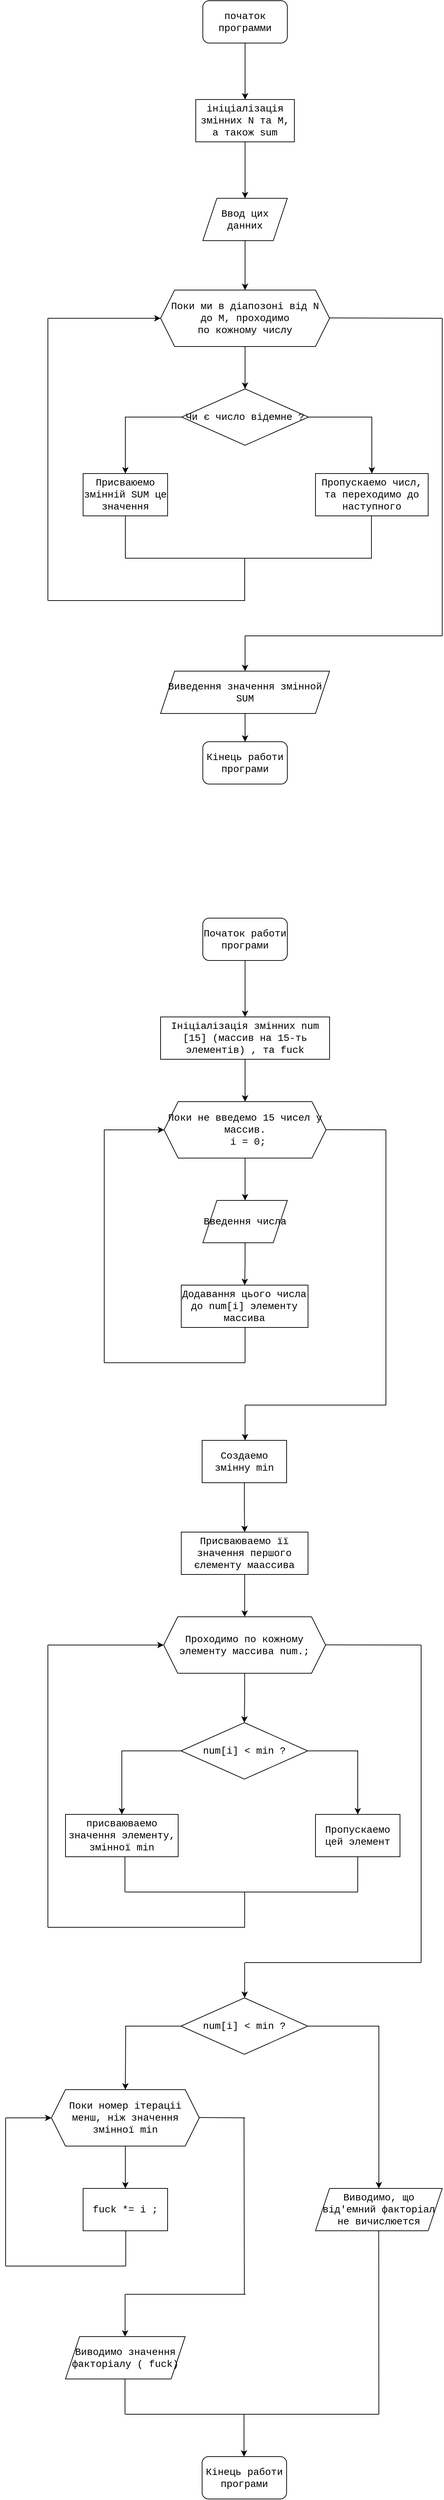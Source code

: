 <mxfile version="23.1.1" type="device">
  <diagram name="Страница — 1" id="wP6SJ1X5OSFiQWKwmrdO">
    <mxGraphModel dx="4780" dy="2600" grid="1" gridSize="10" guides="1" tooltips="1" connect="1" arrows="1" fold="1" page="1" pageScale="1" pageWidth="827" pageHeight="1169" math="0" shadow="0">
      <root>
        <mxCell id="0" />
        <mxCell id="1" parent="0" />
        <mxCell id="Vqu_b_UxoVGh4Q0MeMV1-3" value="" style="edgeStyle=orthogonalEdgeStyle;rounded=0;orthogonalLoop=1;jettySize=auto;html=1;fontSize=14;fontFamily=Courier New;" edge="1" parent="1" source="Vqu_b_UxoVGh4Q0MeMV1-1" target="Vqu_b_UxoVGh4Q0MeMV1-2">
          <mxGeometry relative="1" as="geometry" />
        </mxCell>
        <mxCell id="Vqu_b_UxoVGh4Q0MeMV1-1" value="початок программи&lt;br style=&quot;font-size: 14px;&quot;&gt;" style="rounded=1;whiteSpace=wrap;html=1;fontSize=14;fontFamily=Courier New;" vertex="1" parent="1">
          <mxGeometry x="340" y="40" width="120" height="60" as="geometry" />
        </mxCell>
        <mxCell id="Vqu_b_UxoVGh4Q0MeMV1-5" value="" style="edgeStyle=orthogonalEdgeStyle;rounded=0;orthogonalLoop=1;jettySize=auto;html=1;fontSize=14;fontFamily=Courier New;" edge="1" parent="1" source="Vqu_b_UxoVGh4Q0MeMV1-2" target="Vqu_b_UxoVGh4Q0MeMV1-4">
          <mxGeometry relative="1" as="geometry" />
        </mxCell>
        <mxCell id="Vqu_b_UxoVGh4Q0MeMV1-2" value="ініціалізація змінних N та M, а також sum" style="rounded=0;whiteSpace=wrap;html=1;fontSize=14;fontFamily=Courier New;" vertex="1" parent="1">
          <mxGeometry x="330" y="180" width="140" height="60" as="geometry" />
        </mxCell>
        <mxCell id="Vqu_b_UxoVGh4Q0MeMV1-8" value="" style="edgeStyle=orthogonalEdgeStyle;rounded=0;orthogonalLoop=1;jettySize=auto;html=1;fontSize=14;fontFamily=Courier New;" edge="1" parent="1" source="Vqu_b_UxoVGh4Q0MeMV1-4" target="Vqu_b_UxoVGh4Q0MeMV1-7">
          <mxGeometry relative="1" as="geometry" />
        </mxCell>
        <mxCell id="Vqu_b_UxoVGh4Q0MeMV1-4" value="Ввод цих данних" style="shape=parallelogram;perimeter=parallelogramPerimeter;whiteSpace=wrap;html=1;fixedSize=1;fontSize=14;fontFamily=Courier New;" vertex="1" parent="1">
          <mxGeometry x="340" y="320" width="120" height="60" as="geometry" />
        </mxCell>
        <mxCell id="Vqu_b_UxoVGh4Q0MeMV1-10" value="" style="edgeStyle=orthogonalEdgeStyle;rounded=0;orthogonalLoop=1;jettySize=auto;html=1;fontSize=14;fontFamily=Courier New;" edge="1" parent="1" source="Vqu_b_UxoVGh4Q0MeMV1-7" target="Vqu_b_UxoVGh4Q0MeMV1-9">
          <mxGeometry relative="1" as="geometry" />
        </mxCell>
        <mxCell id="Vqu_b_UxoVGh4Q0MeMV1-7" value="Поки ми в діапозоні від N &lt;br&gt;до M, проходимо &lt;br&gt;по кожному числу" style="shape=hexagon;perimeter=hexagonPerimeter2;whiteSpace=wrap;html=1;fixedSize=1;fontSize=14;fontFamily=Courier New;" vertex="1" parent="1">
          <mxGeometry x="280" y="450" width="240" height="80" as="geometry" />
        </mxCell>
        <mxCell id="Vqu_b_UxoVGh4Q0MeMV1-12" value="" style="edgeStyle=orthogonalEdgeStyle;rounded=0;orthogonalLoop=1;jettySize=auto;html=1;fontSize=14;fontFamily=Courier New;" edge="1" parent="1" source="Vqu_b_UxoVGh4Q0MeMV1-9" target="Vqu_b_UxoVGh4Q0MeMV1-11">
          <mxGeometry relative="1" as="geometry" />
        </mxCell>
        <mxCell id="Vqu_b_UxoVGh4Q0MeMV1-14" value="" style="edgeStyle=orthogonalEdgeStyle;rounded=0;orthogonalLoop=1;jettySize=auto;html=1;fontSize=14;fontFamily=Courier New;" edge="1" parent="1" source="Vqu_b_UxoVGh4Q0MeMV1-9" target="Vqu_b_UxoVGh4Q0MeMV1-13">
          <mxGeometry relative="1" as="geometry" />
        </mxCell>
        <mxCell id="Vqu_b_UxoVGh4Q0MeMV1-9" value="Чи є число відемне ?" style="rhombus;whiteSpace=wrap;html=1;fontSize=14;fontFamily=Courier New;" vertex="1" parent="1">
          <mxGeometry x="310" y="590" width="180" height="80" as="geometry" />
        </mxCell>
        <mxCell id="Vqu_b_UxoVGh4Q0MeMV1-11" value="Присваюемо змінній SUM це значення" style="rounded=0;whiteSpace=wrap;html=1;fontSize=14;fontFamily=Courier New;" vertex="1" parent="1">
          <mxGeometry x="170" y="710" width="120" height="60" as="geometry" />
        </mxCell>
        <mxCell id="Vqu_b_UxoVGh4Q0MeMV1-13" value="Пропускаемо числ, та переходимо до наступного" style="rounded=0;whiteSpace=wrap;html=1;fontSize=14;fontFamily=Courier New;" vertex="1" parent="1">
          <mxGeometry x="500" y="710" width="160" height="60" as="geometry" />
        </mxCell>
        <mxCell id="Vqu_b_UxoVGh4Q0MeMV1-16" value="" style="endArrow=none;html=1;rounded=0;entryX=0.5;entryY=1;entryDx=0;entryDy=0;fontSize=14;fontFamily=Courier New;" edge="1" parent="1" target="Vqu_b_UxoVGh4Q0MeMV1-11">
          <mxGeometry width="50" height="50" relative="1" as="geometry">
            <mxPoint x="230" y="830" as="sourcePoint" />
            <mxPoint x="320" y="810" as="targetPoint" />
          </mxGeometry>
        </mxCell>
        <mxCell id="Vqu_b_UxoVGh4Q0MeMV1-17" value="" style="endArrow=none;html=1;rounded=0;entryX=0.5;entryY=1;entryDx=0;entryDy=0;fontSize=14;fontFamily=Courier New;" edge="1" parent="1">
          <mxGeometry width="50" height="50" relative="1" as="geometry">
            <mxPoint x="579.47" y="830" as="sourcePoint" />
            <mxPoint x="579.47" y="770" as="targetPoint" />
          </mxGeometry>
        </mxCell>
        <mxCell id="Vqu_b_UxoVGh4Q0MeMV1-18" value="" style="endArrow=none;html=1;rounded=0;fontSize=14;fontFamily=Courier New;" edge="1" parent="1">
          <mxGeometry width="50" height="50" relative="1" as="geometry">
            <mxPoint x="230" y="830" as="sourcePoint" />
            <mxPoint x="580" y="830" as="targetPoint" />
          </mxGeometry>
        </mxCell>
        <mxCell id="Vqu_b_UxoVGh4Q0MeMV1-19" value="" style="endArrow=none;html=1;rounded=0;entryX=0.5;entryY=1;entryDx=0;entryDy=0;fontSize=14;fontFamily=Courier New;" edge="1" parent="1">
          <mxGeometry width="50" height="50" relative="1" as="geometry">
            <mxPoint x="399.5" y="890" as="sourcePoint" />
            <mxPoint x="399.5" y="830" as="targetPoint" />
          </mxGeometry>
        </mxCell>
        <mxCell id="Vqu_b_UxoVGh4Q0MeMV1-20" value="" style="endArrow=none;html=1;rounded=0;fontSize=14;fontFamily=Courier New;" edge="1" parent="1">
          <mxGeometry width="50" height="50" relative="1" as="geometry">
            <mxPoint x="120" y="890" as="sourcePoint" />
            <mxPoint x="400" y="890" as="targetPoint" />
          </mxGeometry>
        </mxCell>
        <mxCell id="Vqu_b_UxoVGh4Q0MeMV1-21" value="" style="endArrow=none;html=1;rounded=0;fontSize=14;fontFamily=Courier New;" edge="1" parent="1">
          <mxGeometry width="50" height="50" relative="1" as="geometry">
            <mxPoint x="120" y="890" as="sourcePoint" />
            <mxPoint x="120" y="490" as="targetPoint" />
          </mxGeometry>
        </mxCell>
        <mxCell id="Vqu_b_UxoVGh4Q0MeMV1-22" value="" style="endArrow=classic;html=1;rounded=0;entryX=0;entryY=0.5;entryDx=0;entryDy=0;fontSize=14;fontFamily=Courier New;" edge="1" parent="1" target="Vqu_b_UxoVGh4Q0MeMV1-7">
          <mxGeometry width="50" height="50" relative="1" as="geometry">
            <mxPoint x="120" y="490" as="sourcePoint" />
            <mxPoint x="220" y="390" as="targetPoint" />
          </mxGeometry>
        </mxCell>
        <mxCell id="Vqu_b_UxoVGh4Q0MeMV1-24" value="" style="endArrow=none;html=1;rounded=0;fontSize=14;fontFamily=Courier New;" edge="1" parent="1">
          <mxGeometry width="50" height="50" relative="1" as="geometry">
            <mxPoint x="520" y="489.5" as="sourcePoint" />
            <mxPoint x="680" y="490" as="targetPoint" />
          </mxGeometry>
        </mxCell>
        <mxCell id="Vqu_b_UxoVGh4Q0MeMV1-25" value="" style="endArrow=none;html=1;rounded=0;fontSize=14;fontFamily=Courier New;" edge="1" parent="1">
          <mxGeometry width="50" height="50" relative="1" as="geometry">
            <mxPoint x="680" y="940" as="sourcePoint" />
            <mxPoint x="680" y="490" as="targetPoint" />
          </mxGeometry>
        </mxCell>
        <mxCell id="Vqu_b_UxoVGh4Q0MeMV1-26" value="" style="endArrow=none;html=1;rounded=0;fontSize=14;fontFamily=Courier New;" edge="1" parent="1">
          <mxGeometry width="50" height="50" relative="1" as="geometry">
            <mxPoint x="400" y="940" as="sourcePoint" />
            <mxPoint x="680" y="940" as="targetPoint" />
          </mxGeometry>
        </mxCell>
        <mxCell id="Vqu_b_UxoVGh4Q0MeMV1-27" value="" style="endArrow=classic;html=1;rounded=0;fontSize=14;fontFamily=Courier New;" edge="1" parent="1">
          <mxGeometry width="50" height="50" relative="1" as="geometry">
            <mxPoint x="400" y="940" as="sourcePoint" />
            <mxPoint x="400" y="990" as="targetPoint" />
          </mxGeometry>
        </mxCell>
        <mxCell id="Vqu_b_UxoVGh4Q0MeMV1-30" value="" style="edgeStyle=orthogonalEdgeStyle;rounded=0;orthogonalLoop=1;jettySize=auto;html=1;fontSize=14;fontFamily=Courier New;" edge="1" parent="1" source="Vqu_b_UxoVGh4Q0MeMV1-28" target="Vqu_b_UxoVGh4Q0MeMV1-29">
          <mxGeometry relative="1" as="geometry" />
        </mxCell>
        <mxCell id="Vqu_b_UxoVGh4Q0MeMV1-28" value="Виведення значення змінной SUM" style="shape=parallelogram;perimeter=parallelogramPerimeter;whiteSpace=wrap;html=1;fixedSize=1;fontSize=14;fontFamily=Courier New;" vertex="1" parent="1">
          <mxGeometry x="280" y="990" width="240" height="60" as="geometry" />
        </mxCell>
        <mxCell id="Vqu_b_UxoVGh4Q0MeMV1-29" value="Кінець работи програми" style="rounded=1;whiteSpace=wrap;html=1;fontSize=14;fontFamily=Courier New;" vertex="1" parent="1">
          <mxGeometry x="340" y="1090" width="120" height="60" as="geometry" />
        </mxCell>
        <mxCell id="Vqu_b_UxoVGh4Q0MeMV1-120" value="" style="edgeStyle=orthogonalEdgeStyle;rounded=0;orthogonalLoop=1;jettySize=auto;html=1;fontSize=14;fontFamily=Courier New;" edge="1" parent="1" source="Vqu_b_UxoVGh4Q0MeMV1-121" target="Vqu_b_UxoVGh4Q0MeMV1-123">
          <mxGeometry relative="1" as="geometry" />
        </mxCell>
        <mxCell id="Vqu_b_UxoVGh4Q0MeMV1-121" value="Початок работи програми" style="rounded=1;whiteSpace=wrap;html=1;fontSize=14;fontFamily=Courier New;" vertex="1" parent="1">
          <mxGeometry x="340" y="1340" width="120" height="60" as="geometry" />
        </mxCell>
        <mxCell id="Vqu_b_UxoVGh4Q0MeMV1-122" value="" style="edgeStyle=orthogonalEdgeStyle;rounded=0;orthogonalLoop=1;jettySize=auto;html=1;fontSize=14;fontFamily=Courier New;" edge="1" parent="1" source="Vqu_b_UxoVGh4Q0MeMV1-123" target="Vqu_b_UxoVGh4Q0MeMV1-125">
          <mxGeometry relative="1" as="geometry" />
        </mxCell>
        <mxCell id="Vqu_b_UxoVGh4Q0MeMV1-123" value="Ініціалізація змінних num [15] (массив на 15-ть элементів) , та fuck" style="rounded=0;whiteSpace=wrap;html=1;fontSize=14;fontFamily=Courier New;" vertex="1" parent="1">
          <mxGeometry x="280" y="1480" width="240" height="60" as="geometry" />
        </mxCell>
        <mxCell id="Vqu_b_UxoVGh4Q0MeMV1-124" value="" style="edgeStyle=orthogonalEdgeStyle;rounded=0;orthogonalLoop=1;jettySize=auto;html=1;fontSize=14;fontFamily=Courier New;" edge="1" parent="1" source="Vqu_b_UxoVGh4Q0MeMV1-125" target="Vqu_b_UxoVGh4Q0MeMV1-127">
          <mxGeometry relative="1" as="geometry" />
        </mxCell>
        <mxCell id="Vqu_b_UxoVGh4Q0MeMV1-125" value="Поки не введемо 15 чисел у массив.&lt;br style=&quot;font-size: 14px;&quot;&gt;&amp;nbsp;i = 0;" style="shape=hexagon;perimeter=hexagonPerimeter2;whiteSpace=wrap;html=1;fixedSize=1;fontSize=14;fontFamily=Courier New;" vertex="1" parent="1">
          <mxGeometry x="285" y="1600" width="230" height="80" as="geometry" />
        </mxCell>
        <mxCell id="Vqu_b_UxoVGh4Q0MeMV1-126" value="" style="edgeStyle=orthogonalEdgeStyle;rounded=0;orthogonalLoop=1;jettySize=auto;html=1;fontSize=14;fontFamily=Courier New;" edge="1" parent="1" source="Vqu_b_UxoVGh4Q0MeMV1-127" target="Vqu_b_UxoVGh4Q0MeMV1-128">
          <mxGeometry relative="1" as="geometry" />
        </mxCell>
        <mxCell id="Vqu_b_UxoVGh4Q0MeMV1-127" value="Введення числа" style="shape=parallelogram;perimeter=parallelogramPerimeter;whiteSpace=wrap;html=1;fixedSize=1;fontSize=14;fontFamily=Courier New;" vertex="1" parent="1">
          <mxGeometry x="340" y="1740" width="120" height="60" as="geometry" />
        </mxCell>
        <mxCell id="Vqu_b_UxoVGh4Q0MeMV1-128" value="Додавання цього числа до num[i] элементу массива" style="rounded=0;whiteSpace=wrap;html=1;fontSize=14;fontFamily=Courier New;" vertex="1" parent="1">
          <mxGeometry x="309.41" y="1860" width="180" height="60" as="geometry" />
        </mxCell>
        <mxCell id="Vqu_b_UxoVGh4Q0MeMV1-129" value="" style="endArrow=none;html=1;rounded=0;entryX=0.5;entryY=1;entryDx=0;entryDy=0;fontSize=14;fontFamily=Courier New;" edge="1" parent="1">
          <mxGeometry width="50" height="50" relative="1" as="geometry">
            <mxPoint x="400" y="1970" as="sourcePoint" />
            <mxPoint x="400" y="1920" as="targetPoint" />
          </mxGeometry>
        </mxCell>
        <mxCell id="Vqu_b_UxoVGh4Q0MeMV1-130" value="" style="endArrow=none;html=1;rounded=0;fontSize=14;fontFamily=Courier New;" edge="1" parent="1">
          <mxGeometry width="50" height="50" relative="1" as="geometry">
            <mxPoint x="200" y="1970" as="sourcePoint" />
            <mxPoint x="400" y="1970" as="targetPoint" />
          </mxGeometry>
        </mxCell>
        <mxCell id="Vqu_b_UxoVGh4Q0MeMV1-131" value="" style="endArrow=none;html=1;rounded=0;fontSize=14;fontFamily=Courier New;" edge="1" parent="1">
          <mxGeometry width="50" height="50" relative="1" as="geometry">
            <mxPoint x="200" y="1970" as="sourcePoint" />
            <mxPoint x="200" y="1640" as="targetPoint" />
          </mxGeometry>
        </mxCell>
        <mxCell id="Vqu_b_UxoVGh4Q0MeMV1-132" value="" style="endArrow=classic;html=1;rounded=0;entryX=0;entryY=0.5;entryDx=0;entryDy=0;fontSize=14;fontFamily=Courier New;" edge="1" parent="1" target="Vqu_b_UxoVGh4Q0MeMV1-125">
          <mxGeometry width="50" height="50" relative="1" as="geometry">
            <mxPoint x="200" y="1640" as="sourcePoint" />
            <mxPoint x="270" y="1570" as="targetPoint" />
          </mxGeometry>
        </mxCell>
        <mxCell id="Vqu_b_UxoVGh4Q0MeMV1-133" value="" style="endArrow=none;html=1;rounded=0;fontSize=14;fontFamily=Courier New;" edge="1" parent="1">
          <mxGeometry width="50" height="50" relative="1" as="geometry">
            <mxPoint x="515" y="1639.76" as="sourcePoint" />
            <mxPoint x="600" y="1640" as="targetPoint" />
          </mxGeometry>
        </mxCell>
        <mxCell id="Vqu_b_UxoVGh4Q0MeMV1-134" value="" style="endArrow=none;html=1;rounded=0;fontSize=14;fontFamily=Courier New;" edge="1" parent="1">
          <mxGeometry width="50" height="50" relative="1" as="geometry">
            <mxPoint x="600" y="2030" as="sourcePoint" />
            <mxPoint x="600" y="1640" as="targetPoint" />
          </mxGeometry>
        </mxCell>
        <mxCell id="Vqu_b_UxoVGh4Q0MeMV1-135" value="" style="endArrow=none;html=1;rounded=0;fontSize=14;fontFamily=Courier New;" edge="1" parent="1">
          <mxGeometry width="50" height="50" relative="1" as="geometry">
            <mxPoint x="400" y="2030" as="sourcePoint" />
            <mxPoint x="600" y="2030" as="targetPoint" />
          </mxGeometry>
        </mxCell>
        <mxCell id="Vqu_b_UxoVGh4Q0MeMV1-136" value="" style="endArrow=classic;html=1;rounded=0;fontSize=14;fontFamily=Courier New;" edge="1" parent="1">
          <mxGeometry width="50" height="50" relative="1" as="geometry">
            <mxPoint x="400" y="2030" as="sourcePoint" />
            <mxPoint x="400" y="2080" as="targetPoint" />
          </mxGeometry>
        </mxCell>
        <mxCell id="Vqu_b_UxoVGh4Q0MeMV1-137" value="" style="edgeStyle=orthogonalEdgeStyle;rounded=0;orthogonalLoop=1;jettySize=auto;html=1;fontSize=14;fontFamily=Courier New;" edge="1" parent="1" source="Vqu_b_UxoVGh4Q0MeMV1-138" target="Vqu_b_UxoVGh4Q0MeMV1-151">
          <mxGeometry relative="1" as="geometry" />
        </mxCell>
        <mxCell id="Vqu_b_UxoVGh4Q0MeMV1-138" value="Проходимо по кожному элементу массива num.;" style="shape=hexagon;perimeter=hexagonPerimeter2;whiteSpace=wrap;html=1;fixedSize=1;fontSize=14;fontFamily=Courier New;" vertex="1" parent="1">
          <mxGeometry x="284.41" y="2330" width="230" height="80" as="geometry" />
        </mxCell>
        <mxCell id="Vqu_b_UxoVGh4Q0MeMV1-139" value="присваюваемо значення элементу, змінної min" style="rounded=0;whiteSpace=wrap;html=1;fontSize=14;fontFamily=Courier New;" vertex="1" parent="1">
          <mxGeometry x="145" y="2610" width="160" height="60" as="geometry" />
        </mxCell>
        <mxCell id="Vqu_b_UxoVGh4Q0MeMV1-140" value="" style="endArrow=none;html=1;rounded=0;fontSize=14;fontFamily=Courier New;" edge="1" parent="1">
          <mxGeometry width="50" height="50" relative="1" as="geometry">
            <mxPoint x="120" y="2770" as="sourcePoint" />
            <mxPoint x="120" y="2370" as="targetPoint" />
          </mxGeometry>
        </mxCell>
        <mxCell id="Vqu_b_UxoVGh4Q0MeMV1-141" value="" style="endArrow=classic;html=1;rounded=0;entryX=0;entryY=0.5;entryDx=0;entryDy=0;fontSize=14;fontFamily=Courier New;" edge="1" parent="1" target="Vqu_b_UxoVGh4Q0MeMV1-138">
          <mxGeometry width="50" height="50" relative="1" as="geometry">
            <mxPoint x="120" y="2370" as="sourcePoint" />
            <mxPoint x="269.41" y="2300" as="targetPoint" />
          </mxGeometry>
        </mxCell>
        <mxCell id="Vqu_b_UxoVGh4Q0MeMV1-142" value="" style="endArrow=none;html=1;rounded=0;fontSize=14;fontFamily=Courier New;" edge="1" parent="1">
          <mxGeometry width="50" height="50" relative="1" as="geometry">
            <mxPoint x="514.41" y="2369.76" as="sourcePoint" />
            <mxPoint x="650" y="2370" as="targetPoint" />
          </mxGeometry>
        </mxCell>
        <mxCell id="Vqu_b_UxoVGh4Q0MeMV1-143" value="" style="endArrow=none;html=1;rounded=0;fontSize=14;fontFamily=Courier New;" edge="1" parent="1">
          <mxGeometry width="50" height="50" relative="1" as="geometry">
            <mxPoint x="650" y="2820" as="sourcePoint" />
            <mxPoint x="650" y="2370" as="targetPoint" />
          </mxGeometry>
        </mxCell>
        <mxCell id="Vqu_b_UxoVGh4Q0MeMV1-144" value="" style="endArrow=classic;html=1;rounded=0;fontSize=14;fontFamily=Courier New;" edge="1" parent="1">
          <mxGeometry width="50" height="50" relative="1" as="geometry">
            <mxPoint x="399.41" y="2820" as="sourcePoint" />
            <mxPoint x="399.41" y="2870" as="targetPoint" />
          </mxGeometry>
        </mxCell>
        <mxCell id="Vqu_b_UxoVGh4Q0MeMV1-145" value="" style="edgeStyle=orthogonalEdgeStyle;rounded=0;orthogonalLoop=1;jettySize=auto;html=1;fontSize=14;fontFamily=Courier New;" edge="1" parent="1" source="Vqu_b_UxoVGh4Q0MeMV1-146" target="Vqu_b_UxoVGh4Q0MeMV1-148">
          <mxGeometry relative="1" as="geometry" />
        </mxCell>
        <mxCell id="Vqu_b_UxoVGh4Q0MeMV1-146" value="Создаемо змінну min" style="rounded=0;whiteSpace=wrap;html=1;fontSize=14;fontFamily=Courier New;" vertex="1" parent="1">
          <mxGeometry x="339" y="2080" width="120" height="60" as="geometry" />
        </mxCell>
        <mxCell id="Vqu_b_UxoVGh4Q0MeMV1-147" value="" style="edgeStyle=orthogonalEdgeStyle;rounded=0;orthogonalLoop=1;jettySize=auto;html=1;fontSize=14;fontFamily=Courier New;" edge="1" parent="1" source="Vqu_b_UxoVGh4Q0MeMV1-148" target="Vqu_b_UxoVGh4Q0MeMV1-138">
          <mxGeometry relative="1" as="geometry" />
        </mxCell>
        <mxCell id="Vqu_b_UxoVGh4Q0MeMV1-148" value="Присваюваемо її значення першого єлементу маассива" style="rounded=0;whiteSpace=wrap;html=1;fontSize=14;fontFamily=Courier New;" vertex="1" parent="1">
          <mxGeometry x="309.41" y="2210" width="180" height="60" as="geometry" />
        </mxCell>
        <mxCell id="Vqu_b_UxoVGh4Q0MeMV1-149" value="" style="edgeStyle=orthogonalEdgeStyle;rounded=0;orthogonalLoop=1;jettySize=auto;html=1;fontSize=14;fontFamily=Courier New;" edge="1" parent="1" source="Vqu_b_UxoVGh4Q0MeMV1-151" target="Vqu_b_UxoVGh4Q0MeMV1-139">
          <mxGeometry relative="1" as="geometry" />
        </mxCell>
        <mxCell id="Vqu_b_UxoVGh4Q0MeMV1-150" value="" style="edgeStyle=orthogonalEdgeStyle;rounded=0;orthogonalLoop=1;jettySize=auto;html=1;fontSize=14;fontFamily=Courier New;" edge="1" parent="1" source="Vqu_b_UxoVGh4Q0MeMV1-151" target="Vqu_b_UxoVGh4Q0MeMV1-152">
          <mxGeometry relative="1" as="geometry" />
        </mxCell>
        <mxCell id="Vqu_b_UxoVGh4Q0MeMV1-151" value="num[i] &amp;lt; min ?" style="rhombus;whiteSpace=wrap;html=1;fontSize=14;fontFamily=Courier New;" vertex="1" parent="1">
          <mxGeometry x="309" y="2480" width="180" height="80" as="geometry" />
        </mxCell>
        <mxCell id="Vqu_b_UxoVGh4Q0MeMV1-152" value="Пропускаемо цей элемент" style="rounded=0;whiteSpace=wrap;html=1;fontSize=14;fontFamily=Courier New;" vertex="1" parent="1">
          <mxGeometry x="500" y="2610" width="120" height="60" as="geometry" />
        </mxCell>
        <mxCell id="Vqu_b_UxoVGh4Q0MeMV1-153" value="" style="endArrow=none;html=1;rounded=0;entryX=0.5;entryY=1;entryDx=0;entryDy=0;fontSize=14;fontFamily=Courier New;" edge="1" parent="1">
          <mxGeometry width="50" height="50" relative="1" as="geometry">
            <mxPoint x="560" y="2720" as="sourcePoint" />
            <mxPoint x="560" y="2670" as="targetPoint" />
          </mxGeometry>
        </mxCell>
        <mxCell id="Vqu_b_UxoVGh4Q0MeMV1-154" value="" style="endArrow=none;html=1;rounded=0;fontSize=14;fontFamily=Courier New;" edge="1" parent="1">
          <mxGeometry width="50" height="50" relative="1" as="geometry">
            <mxPoint x="230" y="2720" as="sourcePoint" />
            <mxPoint x="560" y="2720" as="targetPoint" />
          </mxGeometry>
        </mxCell>
        <mxCell id="Vqu_b_UxoVGh4Q0MeMV1-155" value="" style="endArrow=none;html=1;rounded=0;entryX=0.5;entryY=1;entryDx=0;entryDy=0;fontSize=14;fontFamily=Courier New;" edge="1" parent="1">
          <mxGeometry width="50" height="50" relative="1" as="geometry">
            <mxPoint x="229.41" y="2720" as="sourcePoint" />
            <mxPoint x="229.41" y="2670" as="targetPoint" />
          </mxGeometry>
        </mxCell>
        <mxCell id="Vqu_b_UxoVGh4Q0MeMV1-156" value="" style="endArrow=none;html=1;rounded=0;entryX=0.5;entryY=1;entryDx=0;entryDy=0;fontSize=14;fontFamily=Courier New;" edge="1" parent="1">
          <mxGeometry width="50" height="50" relative="1" as="geometry">
            <mxPoint x="399.41" y="2770" as="sourcePoint" />
            <mxPoint x="399.41" y="2720" as="targetPoint" />
          </mxGeometry>
        </mxCell>
        <mxCell id="Vqu_b_UxoVGh4Q0MeMV1-157" value="" style="endArrow=none;html=1;rounded=0;fontSize=14;fontFamily=Courier New;" edge="1" parent="1">
          <mxGeometry width="50" height="50" relative="1" as="geometry">
            <mxPoint x="120" y="2770" as="sourcePoint" />
            <mxPoint x="400" y="2770" as="targetPoint" />
          </mxGeometry>
        </mxCell>
        <mxCell id="Vqu_b_UxoVGh4Q0MeMV1-158" value="" style="endArrow=none;html=1;rounded=0;fontSize=14;fontFamily=Courier New;" edge="1" parent="1">
          <mxGeometry width="50" height="50" relative="1" as="geometry">
            <mxPoint x="400" y="2820" as="sourcePoint" />
            <mxPoint x="650" y="2820" as="targetPoint" />
          </mxGeometry>
        </mxCell>
        <mxCell id="Vqu_b_UxoVGh4Q0MeMV1-159" value="" style="edgeStyle=orthogonalEdgeStyle;rounded=0;orthogonalLoop=1;jettySize=auto;html=1;fontSize=14;fontFamily=Courier New;" edge="1" parent="1" source="Vqu_b_UxoVGh4Q0MeMV1-161">
          <mxGeometry relative="1" as="geometry">
            <mxPoint x="230" y="3000" as="targetPoint" />
          </mxGeometry>
        </mxCell>
        <mxCell id="Vqu_b_UxoVGh4Q0MeMV1-160" value="" style="edgeStyle=orthogonalEdgeStyle;rounded=0;orthogonalLoop=1;jettySize=auto;html=1;entryX=0.5;entryY=0;entryDx=0;entryDy=0;fontSize=14;fontFamily=Courier New;" edge="1" parent="1" source="Vqu_b_UxoVGh4Q0MeMV1-161" target="Vqu_b_UxoVGh4Q0MeMV1-164">
          <mxGeometry relative="1" as="geometry">
            <mxPoint x="560" y="3000" as="targetPoint" />
          </mxGeometry>
        </mxCell>
        <mxCell id="Vqu_b_UxoVGh4Q0MeMV1-161" value="num[i] &amp;lt; min ?" style="rhombus;whiteSpace=wrap;html=1;fontSize=14;fontFamily=Courier New;" vertex="1" parent="1">
          <mxGeometry x="309" y="2870" width="180" height="80" as="geometry" />
        </mxCell>
        <mxCell id="Vqu_b_UxoVGh4Q0MeMV1-162" value="" style="endArrow=none;html=1;rounded=0;fontSize=14;fontFamily=Courier New;" edge="1" parent="1">
          <mxGeometry width="50" height="50" relative="1" as="geometry">
            <mxPoint x="590" y="3460" as="sourcePoint" />
            <mxPoint x="589.79" y="3200" as="targetPoint" />
          </mxGeometry>
        </mxCell>
        <mxCell id="Vqu_b_UxoVGh4Q0MeMV1-163" value="" style="endArrow=none;html=1;rounded=0;fontSize=14;fontFamily=Courier New;" edge="1" parent="1">
          <mxGeometry width="50" height="50" relative="1" as="geometry">
            <mxPoint x="230" y="3460" as="sourcePoint" />
            <mxPoint x="590" y="3460" as="targetPoint" />
          </mxGeometry>
        </mxCell>
        <mxCell id="Vqu_b_UxoVGh4Q0MeMV1-164" value="Виводимо, що від&#39;емний факторіал не вичислюется" style="shape=parallelogram;perimeter=parallelogramPerimeter;whiteSpace=wrap;html=1;fixedSize=1;fontSize=14;fontFamily=Courier New;" vertex="1" parent="1">
          <mxGeometry x="500" y="3140" width="180" height="60" as="geometry" />
        </mxCell>
        <mxCell id="Vqu_b_UxoVGh4Q0MeMV1-165" value="Поки номер ітераціі менш, ніж значення змінної min" style="shape=hexagon;perimeter=hexagonPerimeter2;whiteSpace=wrap;html=1;fixedSize=1;fontSize=14;fontFamily=Courier New;" vertex="1" parent="1">
          <mxGeometry x="125" y="3000" width="210" height="80" as="geometry" />
        </mxCell>
        <mxCell id="Vqu_b_UxoVGh4Q0MeMV1-166" value="fuck *= i ;" style="rounded=0;whiteSpace=wrap;html=1;fontSize=14;fontFamily=Courier New;" vertex="1" parent="1">
          <mxGeometry x="170" y="3140" width="120" height="60" as="geometry" />
        </mxCell>
        <mxCell id="Vqu_b_UxoVGh4Q0MeMV1-167" value="" style="endArrow=none;html=1;rounded=0;entryX=0.5;entryY=1;entryDx=0;entryDy=0;fontSize=14;fontFamily=Courier New;" edge="1" parent="1">
          <mxGeometry width="50" height="50" relative="1" as="geometry">
            <mxPoint x="230.59" y="3250" as="sourcePoint" />
            <mxPoint x="230.59" y="3200" as="targetPoint" />
          </mxGeometry>
        </mxCell>
        <mxCell id="Vqu_b_UxoVGh4Q0MeMV1-168" value="" style="endArrow=none;html=1;rounded=0;fontSize=14;fontFamily=Courier New;" edge="1" parent="1">
          <mxGeometry width="50" height="50" relative="1" as="geometry">
            <mxPoint x="60" y="3250" as="sourcePoint" />
            <mxPoint x="230.59" y="3250" as="targetPoint" />
          </mxGeometry>
        </mxCell>
        <mxCell id="Vqu_b_UxoVGh4Q0MeMV1-169" value="" style="endArrow=none;html=1;rounded=0;fontSize=14;fontFamily=Courier New;" edge="1" parent="1">
          <mxGeometry width="50" height="50" relative="1" as="geometry">
            <mxPoint x="60" y="3250" as="sourcePoint" />
            <mxPoint x="60" y="3040" as="targetPoint" />
          </mxGeometry>
        </mxCell>
        <mxCell id="Vqu_b_UxoVGh4Q0MeMV1-170" value="" style="endArrow=classic;html=1;rounded=0;entryX=0;entryY=0.5;entryDx=0;entryDy=0;fontSize=14;fontFamily=Courier New;" edge="1" parent="1" target="Vqu_b_UxoVGh4Q0MeMV1-165">
          <mxGeometry width="50" height="50" relative="1" as="geometry">
            <mxPoint x="60" y="3040" as="sourcePoint" />
            <mxPoint x="120" y="3040" as="targetPoint" />
          </mxGeometry>
        </mxCell>
        <mxCell id="Vqu_b_UxoVGh4Q0MeMV1-171" value="" style="endArrow=none;html=1;rounded=0;fontSize=14;fontFamily=Courier New;" edge="1" parent="1">
          <mxGeometry width="50" height="50" relative="1" as="geometry">
            <mxPoint x="335" y="3039.5" as="sourcePoint" />
            <mxPoint x="400" y="3040" as="targetPoint" />
          </mxGeometry>
        </mxCell>
        <mxCell id="Vqu_b_UxoVGh4Q0MeMV1-172" value="" style="endArrow=none;html=1;rounded=0;fontSize=14;fontFamily=Courier New;" edge="1" parent="1">
          <mxGeometry width="50" height="50" relative="1" as="geometry">
            <mxPoint x="399" y="3290" as="sourcePoint" />
            <mxPoint x="398.5" y="3040" as="targetPoint" />
          </mxGeometry>
        </mxCell>
        <mxCell id="Vqu_b_UxoVGh4Q0MeMV1-173" value="" style="endArrow=none;html=1;rounded=0;fontSize=14;fontFamily=Courier New;" edge="1" parent="1">
          <mxGeometry width="50" height="50" relative="1" as="geometry">
            <mxPoint x="230" y="3290" as="sourcePoint" />
            <mxPoint x="400.59" y="3290" as="targetPoint" />
          </mxGeometry>
        </mxCell>
        <mxCell id="Vqu_b_UxoVGh4Q0MeMV1-174" value="" style="edgeStyle=orthogonalEdgeStyle;rounded=0;orthogonalLoop=1;jettySize=auto;html=1;fontSize=14;fontFamily=Courier New;" edge="1" parent="1">
          <mxGeometry relative="1" as="geometry">
            <mxPoint x="230" y="3080" as="sourcePoint" />
            <mxPoint x="230" y="3140" as="targetPoint" />
          </mxGeometry>
        </mxCell>
        <mxCell id="Vqu_b_UxoVGh4Q0MeMV1-175" value="" style="edgeStyle=orthogonalEdgeStyle;rounded=0;orthogonalLoop=1;jettySize=auto;html=1;fontSize=14;fontFamily=Courier New;" edge="1" parent="1">
          <mxGeometry relative="1" as="geometry">
            <mxPoint x="229.66" y="3290" as="sourcePoint" />
            <mxPoint x="229.66" y="3350" as="targetPoint" />
          </mxGeometry>
        </mxCell>
        <mxCell id="Vqu_b_UxoVGh4Q0MeMV1-176" value="Виводимо значення факторіалу ( fuck)" style="shape=parallelogram;perimeter=parallelogramPerimeter;whiteSpace=wrap;html=1;fixedSize=1;fontSize=14;fontFamily=Courier New;" vertex="1" parent="1">
          <mxGeometry x="145" y="3350" width="170" height="60" as="geometry" />
        </mxCell>
        <mxCell id="Vqu_b_UxoVGh4Q0MeMV1-177" value="" style="endArrow=none;html=1;rounded=0;entryX=0.5;entryY=1;entryDx=0;entryDy=0;fontSize=14;fontFamily=Courier New;" edge="1" parent="1">
          <mxGeometry width="50" height="50" relative="1" as="geometry">
            <mxPoint x="229.5" y="3460" as="sourcePoint" />
            <mxPoint x="229.5" y="3410" as="targetPoint" />
          </mxGeometry>
        </mxCell>
        <mxCell id="Vqu_b_UxoVGh4Q0MeMV1-178" value="" style="edgeStyle=orthogonalEdgeStyle;rounded=0;orthogonalLoop=1;jettySize=auto;html=1;fontSize=14;fontFamily=Courier New;" edge="1" parent="1">
          <mxGeometry relative="1" as="geometry">
            <mxPoint x="398.5" y="3460" as="sourcePoint" />
            <mxPoint x="398.5" y="3520" as="targetPoint" />
          </mxGeometry>
        </mxCell>
        <mxCell id="Vqu_b_UxoVGh4Q0MeMV1-179" value="Кінець работи програми" style="rounded=1;whiteSpace=wrap;html=1;fontSize=14;fontFamily=Courier New;" vertex="1" parent="1">
          <mxGeometry x="339" y="3520" width="120" height="60" as="geometry" />
        </mxCell>
      </root>
    </mxGraphModel>
  </diagram>
</mxfile>
